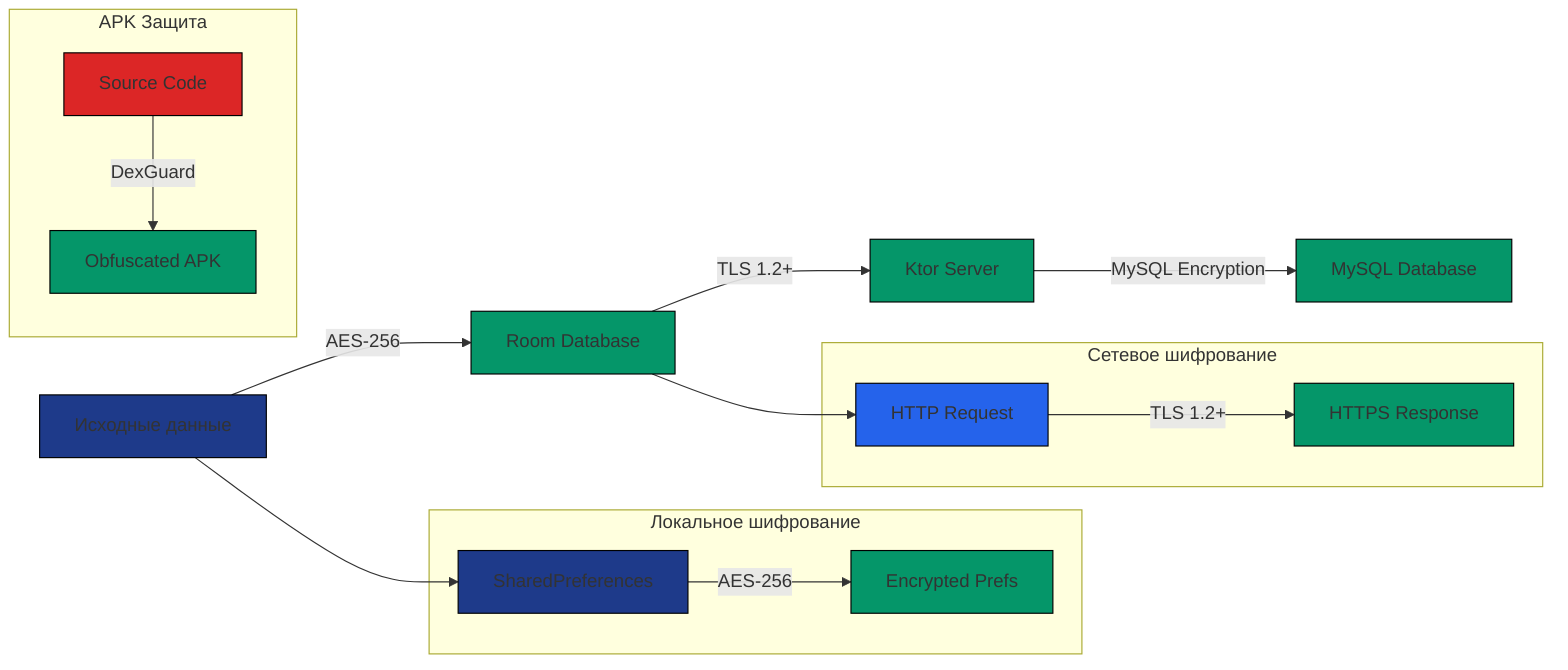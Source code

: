 graph LR
    A[Исходные данные] -->|AES-256| B[Room Database]
    B -->|TLS 1.2+| C[Ktor Server]
    C -->|MySQL Encryption| D[MySQL Database]
    
    subgraph "Локальное шифрование"
        E[SharedPreferences] -->|AES-256| F[Encrypted Prefs]
    end
    
    subgraph "Сетевое шифрование"
        G[HTTP Request] -->|TLS 1.2+| H[HTTPS Response]
    end
    
    subgraph "APK Защита"
        I[Source Code] -->|DexGuard| J[Obfuscated APK]
    end
    
    A --> E
    B --> G
    
    style A fill:#1E3A8A,stroke:#000000
    style B fill:#059669,stroke:#000000
    style C fill:#059669,stroke:#000000
    style D fill:#059669,stroke:#000000
    style E fill:#1E3A8A,stroke:#000000
    style F fill:#059669,stroke:#000000
    style G fill:#2563EB,stroke:#000000
    style H fill:#059669,stroke:#000000
    style I fill:#DC2626,stroke:#000000
    style J fill:#059669,stroke:#000000